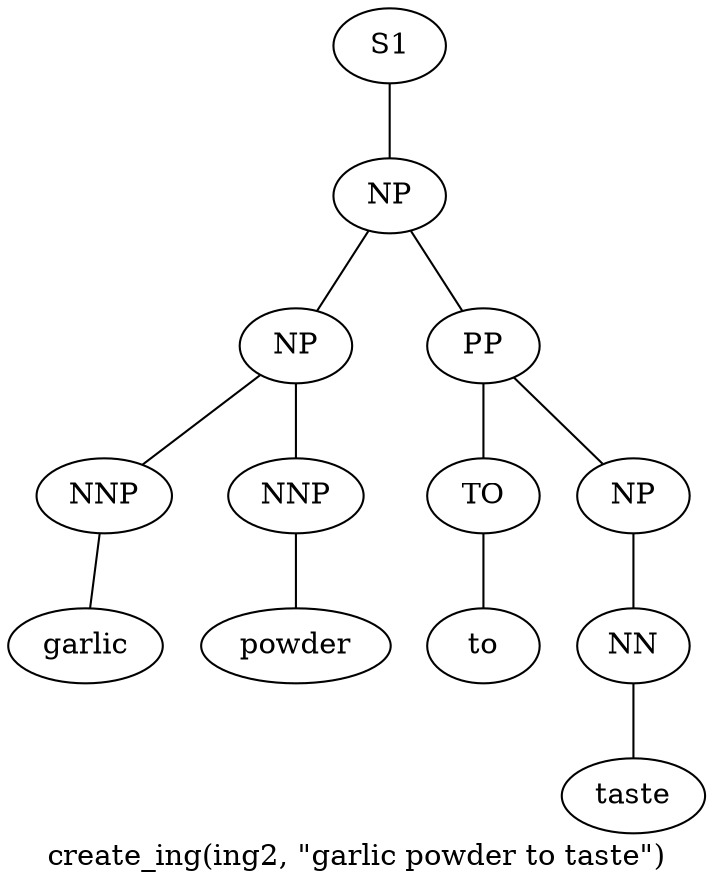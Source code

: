 graph SyntaxGraph {
	label = "create_ing(ing2, \"garlic powder to taste\")";
	Node0 [label="S1"];
	Node1 [label="NP"];
	Node2 [label="NP"];
	Node3 [label="NNP"];
	Node4 [label="garlic"];
	Node5 [label="NNP"];
	Node6 [label="powder"];
	Node7 [label="PP"];
	Node8 [label="TO"];
	Node9 [label="to"];
	Node10 [label="NP"];
	Node11 [label="NN"];
	Node12 [label="taste"];

	Node0 -- Node1;
	Node1 -- Node2;
	Node1 -- Node7;
	Node2 -- Node3;
	Node2 -- Node5;
	Node3 -- Node4;
	Node5 -- Node6;
	Node7 -- Node8;
	Node7 -- Node10;
	Node8 -- Node9;
	Node10 -- Node11;
	Node11 -- Node12;
}